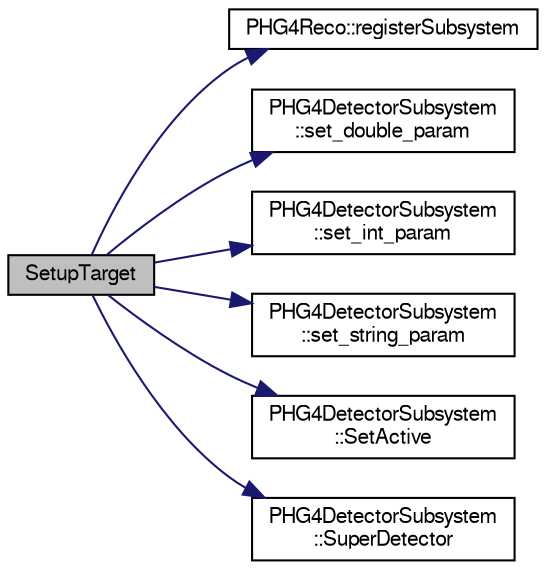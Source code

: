 digraph "SetupTarget"
{
  bgcolor="transparent";
  edge [fontname="FreeSans",fontsize="10",labelfontname="FreeSans",labelfontsize="10"];
  node [fontname="FreeSans",fontsize="10",shape=record];
  rankdir="LR";
  Node1 [label="SetupTarget",height=0.2,width=0.4,color="black", fillcolor="grey75", style="filled" fontcolor="black"];
  Node1 -> Node2 [color="midnightblue",fontsize="10",style="solid",fontname="FreeSans"];
  Node2 [label="PHG4Reco::registerSubsystem",height=0.2,width=0.4,color="black",URL="$d0/d78/classPHG4Reco.html#abc0956c0994a72d5a817b69511e1456b",tooltip="register subsystem "];
  Node1 -> Node3 [color="midnightblue",fontsize="10",style="solid",fontname="FreeSans"];
  Node3 [label="PHG4DetectorSubsystem\l::set_double_param",height=0.2,width=0.4,color="black",URL="$d5/d29/classPHG4DetectorSubsystem.html#a48e75fd1738dab9d0d66b174053ead8f"];
  Node1 -> Node4 [color="midnightblue",fontsize="10",style="solid",fontname="FreeSans"];
  Node4 [label="PHG4DetectorSubsystem\l::set_int_param",height=0.2,width=0.4,color="black",URL="$d5/d29/classPHG4DetectorSubsystem.html#a9c64b70e82272ef90f285ecaef1e50b4"];
  Node1 -> Node5 [color="midnightblue",fontsize="10",style="solid",fontname="FreeSans"];
  Node5 [label="PHG4DetectorSubsystem\l::set_string_param",height=0.2,width=0.4,color="black",URL="$d5/d29/classPHG4DetectorSubsystem.html#a82c122f8a80f34dc4ffba6675ce60c75"];
  Node1 -> Node6 [color="midnightblue",fontsize="10",style="solid",fontname="FreeSans"];
  Node6 [label="PHG4DetectorSubsystem\l::SetActive",height=0.2,width=0.4,color="black",URL="$d5/d29/classPHG4DetectorSubsystem.html#a06d7265cdb191528ced9e78e73ba0f0a"];
  Node1 -> Node7 [color="midnightblue",fontsize="10",style="solid",fontname="FreeSans"];
  Node7 [label="PHG4DetectorSubsystem\l::SuperDetector",height=0.2,width=0.4,color="black",URL="$d5/d29/classPHG4DetectorSubsystem.html#aa0c11d415a70a207a3ea851b28932dfd"];
}
